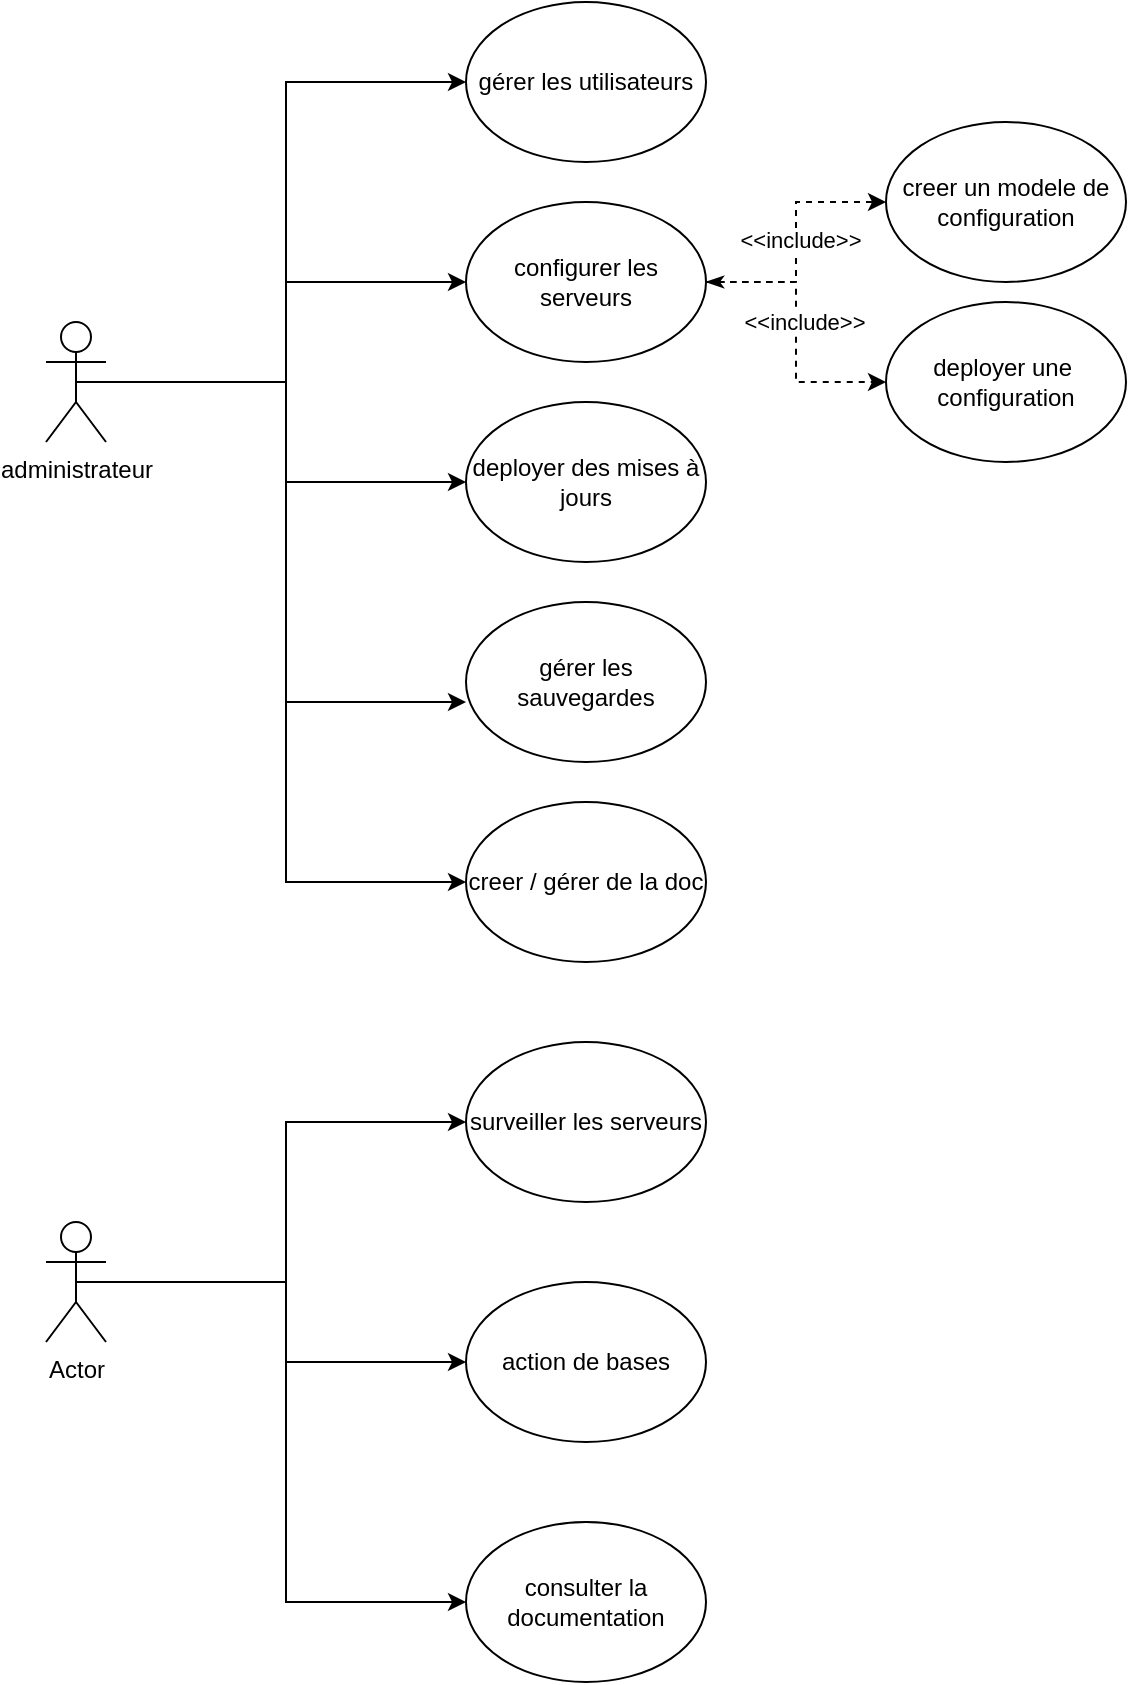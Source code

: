 <mxfile version="25.0.3">
  <diagram name="Page-1" id="-WYkvs8TzNB-VmCe9Ml4">
    <mxGraphModel dx="1221" dy="733" grid="1" gridSize="10" guides="1" tooltips="1" connect="1" arrows="1" fold="1" page="1" pageScale="1" pageWidth="827" pageHeight="1169" math="0" shadow="0">
      <root>
        <mxCell id="0" />
        <mxCell id="1" parent="0" />
        <mxCell id="g0BtnFO_dpMRY9GqC97I-4" value="" style="edgeStyle=orthogonalEdgeStyle;rounded=0;orthogonalLoop=1;jettySize=auto;html=1;entryX=0;entryY=0.5;entryDx=0;entryDy=0;" parent="1" source="g0BtnFO_dpMRY9GqC97I-1" target="g0BtnFO_dpMRY9GqC97I-7" edge="1">
          <mxGeometry relative="1" as="geometry" />
        </mxCell>
        <mxCell id="g0BtnFO_dpMRY9GqC97I-9" style="edgeStyle=orthogonalEdgeStyle;rounded=0;orthogonalLoop=1;jettySize=auto;html=1;exitX=0.5;exitY=0.5;exitDx=0;exitDy=0;exitPerimeter=0;entryX=0;entryY=0.5;entryDx=0;entryDy=0;" parent="1" source="g0BtnFO_dpMRY9GqC97I-1" target="g0BtnFO_dpMRY9GqC97I-8" edge="1">
          <mxGeometry relative="1" as="geometry" />
        </mxCell>
        <mxCell id="g0BtnFO_dpMRY9GqC97I-11" style="edgeStyle=orthogonalEdgeStyle;rounded=0;orthogonalLoop=1;jettySize=auto;html=1;exitX=0.5;exitY=0.5;exitDx=0;exitDy=0;exitPerimeter=0;entryX=0;entryY=0.5;entryDx=0;entryDy=0;" parent="1" source="g0BtnFO_dpMRY9GqC97I-1" target="g0BtnFO_dpMRY9GqC97I-10" edge="1">
          <mxGeometry relative="1" as="geometry" />
        </mxCell>
        <mxCell id="g0BtnFO_dpMRY9GqC97I-17" style="edgeStyle=orthogonalEdgeStyle;rounded=0;orthogonalLoop=1;jettySize=auto;html=1;exitX=0.5;exitY=0.5;exitDx=0;exitDy=0;exitPerimeter=0;entryX=0;entryY=0.5;entryDx=0;entryDy=0;" parent="1" source="g0BtnFO_dpMRY9GqC97I-1" target="g0BtnFO_dpMRY9GqC97I-13" edge="1">
          <mxGeometry relative="1" as="geometry" />
        </mxCell>
        <mxCell id="g0BtnFO_dpMRY9GqC97I-1" value="administrateur" style="shape=umlActor;verticalLabelPosition=bottom;verticalAlign=top;html=1;outlineConnect=0;" parent="1" vertex="1">
          <mxGeometry x="60" y="210" width="30" height="60" as="geometry" />
        </mxCell>
        <mxCell id="g0BtnFO_dpMRY9GqC97I-21" style="edgeStyle=orthogonalEdgeStyle;rounded=0;orthogonalLoop=1;jettySize=auto;html=1;exitX=0.5;exitY=0.5;exitDx=0;exitDy=0;exitPerimeter=0;entryX=0;entryY=0.5;entryDx=0;entryDy=0;" parent="1" source="g0BtnFO_dpMRY9GqC97I-3" target="g0BtnFO_dpMRY9GqC97I-18" edge="1">
          <mxGeometry relative="1" as="geometry" />
        </mxCell>
        <mxCell id="g0BtnFO_dpMRY9GqC97I-22" style="edgeStyle=orthogonalEdgeStyle;rounded=0;orthogonalLoop=1;jettySize=auto;html=1;exitX=0.5;exitY=0.5;exitDx=0;exitDy=0;exitPerimeter=0;entryX=0;entryY=0.5;entryDx=0;entryDy=0;" parent="1" source="g0BtnFO_dpMRY9GqC97I-3" target="g0BtnFO_dpMRY9GqC97I-19" edge="1">
          <mxGeometry relative="1" as="geometry" />
        </mxCell>
        <mxCell id="g0BtnFO_dpMRY9GqC97I-23" style="edgeStyle=orthogonalEdgeStyle;rounded=0;orthogonalLoop=1;jettySize=auto;html=1;exitX=0.5;exitY=0.5;exitDx=0;exitDy=0;exitPerimeter=0;entryX=0;entryY=0.5;entryDx=0;entryDy=0;" parent="1" source="g0BtnFO_dpMRY9GqC97I-3" target="g0BtnFO_dpMRY9GqC97I-20" edge="1">
          <mxGeometry relative="1" as="geometry" />
        </mxCell>
        <mxCell id="g0BtnFO_dpMRY9GqC97I-3" value="Actor" style="shape=umlActor;verticalLabelPosition=bottom;verticalAlign=top;html=1;outlineConnect=0;" parent="1" vertex="1">
          <mxGeometry x="60" y="660" width="30" height="60" as="geometry" />
        </mxCell>
        <mxCell id="g0BtnFO_dpMRY9GqC97I-7" value="gérer les utilisateurs" style="ellipse;whiteSpace=wrap;html=1;" parent="1" vertex="1">
          <mxGeometry x="270" y="50" width="120" height="80" as="geometry" />
        </mxCell>
        <mxCell id="NCSDp21wWOy1lbJ6YIA6-3" value="" style="edgeStyle=orthogonalEdgeStyle;rounded=0;orthogonalLoop=1;jettySize=auto;html=1;dashed=1;startArrow=classicThin;startFill=1;" edge="1" parent="1" source="g0BtnFO_dpMRY9GqC97I-8" target="g0BtnFO_dpMRY9GqC97I-25">
          <mxGeometry relative="1" as="geometry" />
        </mxCell>
        <mxCell id="NCSDp21wWOy1lbJ6YIA6-4" value="&amp;lt;&amp;lt;include&amp;gt;&amp;gt;" style="edgeLabel;html=1;align=center;verticalAlign=middle;resizable=0;points=[];" vertex="1" connectable="0" parent="NCSDp21wWOy1lbJ6YIA6-3">
          <mxGeometry x="-0.071" y="4" relative="1" as="geometry">
            <mxPoint as="offset" />
          </mxGeometry>
        </mxCell>
        <mxCell id="NCSDp21wWOy1lbJ6YIA6-5" style="edgeStyle=orthogonalEdgeStyle;rounded=0;orthogonalLoop=1;jettySize=auto;html=1;exitX=1;exitY=0.5;exitDx=0;exitDy=0;entryX=0;entryY=0.5;entryDx=0;entryDy=0;dashed=1;" edge="1" parent="1" source="g0BtnFO_dpMRY9GqC97I-8" target="g0BtnFO_dpMRY9GqC97I-24">
          <mxGeometry relative="1" as="geometry" />
        </mxCell>
        <mxCell id="NCSDp21wWOy1lbJ6YIA6-6" value="&amp;lt;&amp;lt;include&amp;gt;&amp;gt;" style="edgeLabel;html=1;align=center;verticalAlign=middle;resizable=0;points=[];" vertex="1" connectable="0" parent="NCSDp21wWOy1lbJ6YIA6-5">
          <mxGeometry x="0.015" y="-2" relative="1" as="geometry">
            <mxPoint as="offset" />
          </mxGeometry>
        </mxCell>
        <mxCell id="g0BtnFO_dpMRY9GqC97I-8" value="configurer les serveurs" style="ellipse;whiteSpace=wrap;html=1;" parent="1" vertex="1">
          <mxGeometry x="270" y="150" width="120" height="80" as="geometry" />
        </mxCell>
        <mxCell id="g0BtnFO_dpMRY9GqC97I-10" value="deployer des mises à jours" style="ellipse;whiteSpace=wrap;html=1;" parent="1" vertex="1">
          <mxGeometry x="270" y="250" width="120" height="80" as="geometry" />
        </mxCell>
        <mxCell id="g0BtnFO_dpMRY9GqC97I-12" value="gérer les sauvegardes" style="ellipse;whiteSpace=wrap;html=1;" parent="1" vertex="1">
          <mxGeometry x="270" y="350" width="120" height="80" as="geometry" />
        </mxCell>
        <mxCell id="g0BtnFO_dpMRY9GqC97I-13" value="creer / gérer de la doc" style="ellipse;whiteSpace=wrap;html=1;" parent="1" vertex="1">
          <mxGeometry x="270" y="450" width="120" height="80" as="geometry" />
        </mxCell>
        <mxCell id="g0BtnFO_dpMRY9GqC97I-15" style="edgeStyle=orthogonalEdgeStyle;rounded=0;orthogonalLoop=1;jettySize=auto;html=1;exitX=0.5;exitY=0.5;exitDx=0;exitDy=0;exitPerimeter=0;entryX=0;entryY=0.625;entryDx=0;entryDy=0;entryPerimeter=0;" parent="1" source="g0BtnFO_dpMRY9GqC97I-1" target="g0BtnFO_dpMRY9GqC97I-12" edge="1">
          <mxGeometry relative="1" as="geometry" />
        </mxCell>
        <mxCell id="g0BtnFO_dpMRY9GqC97I-18" value="surveiller les serveurs" style="ellipse;whiteSpace=wrap;html=1;" parent="1" vertex="1">
          <mxGeometry x="270" y="570" width="120" height="80" as="geometry" />
        </mxCell>
        <mxCell id="g0BtnFO_dpMRY9GqC97I-19" value="action de bases" style="ellipse;whiteSpace=wrap;html=1;" parent="1" vertex="1">
          <mxGeometry x="270" y="690" width="120" height="80" as="geometry" />
        </mxCell>
        <mxCell id="g0BtnFO_dpMRY9GqC97I-20" value="consulter la documentation" style="ellipse;whiteSpace=wrap;html=1;" parent="1" vertex="1">
          <mxGeometry x="270" y="810" width="120" height="80" as="geometry" />
        </mxCell>
        <mxCell id="g0BtnFO_dpMRY9GqC97I-24" value="creer un modele de configuration" style="ellipse;whiteSpace=wrap;html=1;" parent="1" vertex="1">
          <mxGeometry x="480" y="110" width="120" height="80" as="geometry" />
        </mxCell>
        <mxCell id="g0BtnFO_dpMRY9GqC97I-25" value="deployer une&amp;nbsp; configuration" style="ellipse;whiteSpace=wrap;html=1;" parent="1" vertex="1">
          <mxGeometry x="480" y="200" width="120" height="80" as="geometry" />
        </mxCell>
      </root>
    </mxGraphModel>
  </diagram>
</mxfile>
